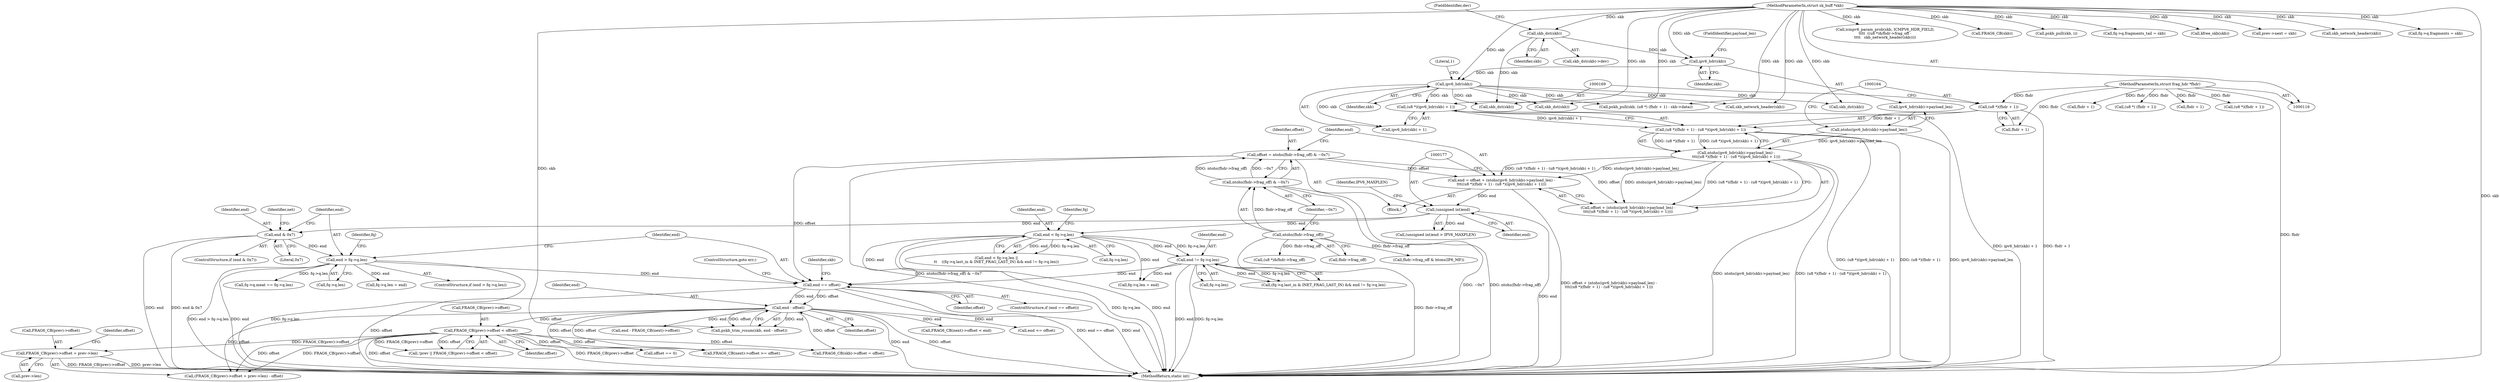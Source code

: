 digraph "1_linux_70789d7052239992824628db8133de08dc78e593_0@pointer" {
"1000408" [label="(Call,FRAG6_CB(prev)->offset + prev->len)"];
"1000358" [label="(Call,FRAG6_CB(prev)->offset < offset)"];
"1000343" [label="(Call,end - offset)"];
"1000322" [label="(Call,end == offset)"];
"1000297" [label="(Call,end > fq->q.len)"];
"1000283" [label="(Call,end & 0x7)"];
"1000176" [label="(Call,(unsigned int)end)"];
"1000152" [label="(Call,end = offset + (ntohs(ipv6_hdr(skb)->payload_len) -\n\t\t\t((u8 *)(fhdr + 1) - (u8 *)(ipv6_hdr(skb) + 1))))"];
"1000144" [label="(Call,offset = ntohs(fhdr->frag_off) & ~0x7)"];
"1000146" [label="(Call,ntohs(fhdr->frag_off) & ~0x7)"];
"1000147" [label="(Call,ntohs(fhdr->frag_off))"];
"1000156" [label="(Call,ntohs(ipv6_hdr(skb)->payload_len) -\n\t\t\t((u8 *)(fhdr + 1) - (u8 *)(ipv6_hdr(skb) + 1)))"];
"1000157" [label="(Call,ntohs(ipv6_hdr(skb)->payload_len))"];
"1000162" [label="(Call,(u8 *)(fhdr + 1) - (u8 *)(ipv6_hdr(skb) + 1))"];
"1000163" [label="(Call,(u8 *)(fhdr + 1))"];
"1000119" [label="(MethodParameterIn,struct frag_hdr *fhdr)"];
"1000168" [label="(Call,(u8 *)(ipv6_hdr(skb) + 1))"];
"1000171" [label="(Call,ipv6_hdr(skb))"];
"1000159" [label="(Call,ipv6_hdr(skb))"];
"1000132" [label="(Call,skb_dst(skb))"];
"1000118" [label="(MethodParameterIn,struct sk_buff *skb)"];
"1000258" [label="(Call,end != fq->q.len)"];
"1000243" [label="(Call,end < fq->q.len)"];
"1000283" [label="(Call,end & 0x7)"];
"1000227" [label="(Call,fhdr + 1)"];
"1000133" [label="(Identifier,skb)"];
"1000660" [label="(Call,fq->q.meat == fq->q.len)"];
"1000359" [label="(Call,FRAG6_CB(prev)->offset)"];
"1000134" [label="(FieldIdentifier,dev)"];
"1000118" [label="(MethodParameterIn,struct sk_buff *skb)"];
"1000416" [label="(Identifier,offset)"];
"1000187" [label="(Call,icmpv6_param_prob(skb, ICMPV6_HDR_FIELD,\n\t\t\t\t  ((u8 *)&fhdr->frag_off -\n\t\t\t\t   skb_network_header(skb))))"];
"1000250" [label="(Call,(fq->q.last_in & INET_FRAG_LAST_IN) && end != fq->q.len)"];
"1000548" [label="(Call,FRAG6_CB(skb))"];
"1000432" [label="(Call,pskb_pull(skb, i))"];
"1000260" [label="(Call,fq->q.len)"];
"1000175" [label="(Call,(unsigned int)end > IPV6_MAXPLEN)"];
"1000298" [label="(Identifier,end)"];
"1000297" [label="(Call,end > fq->q.len)"];
"1000450" [label="(Call,FRAG6_CB(next)->offset < end)"];
"1000132" [label="(Call,skb_dst(skb))"];
"1000325" [label="(ControlStructure,goto err;)"];
"1000225" [label="(Call,(u8 *)(fhdr + 1))"];
"1000355" [label="(Call,!prev || FRAG6_CB(prev)->offset < offset)"];
"1000172" [label="(Identifier,skb)"];
"1000426" [label="(Call,end <= offset)"];
"1000179" [label="(Identifier,IPV6_MAXPLEN)"];
"1000322" [label="(Call,end == offset)"];
"1000131" [label="(Call,skb_dst(skb)->dev)"];
"1000460" [label="(Call,end - FRAG6_CB(next)->offset)"];
"1000165" [label="(Call,fhdr + 1)"];
"1000560" [label="(Call,fq->q.fragments_tail = skb)"];
"1000258" [label="(Call,end != fq->q.len)"];
"1000173" [label="(Literal,1)"];
"1000299" [label="(Call,fq->q.len)"];
"1000329" [label="(Identifier,skb)"];
"1000168" [label="(Call,(u8 *)(ipv6_hdr(skb) + 1))"];
"1000324" [label="(Identifier,offset)"];
"1000152" [label="(Call,end = offset + (ntohs(ipv6_hdr(skb)->payload_len) -\n\t\t\t((u8 *)(fhdr + 1) - (u8 *)(ipv6_hdr(skb) + 1))))"];
"1000212" [label="(Call,skb_network_header(skb))"];
"1000333" [label="(Call,fhdr + 1)"];
"1000119" [label="(MethodParameterIn,struct frag_hdr *fhdr)"];
"1000159" [label="(Call,ipv6_hdr(skb))"];
"1000191" [label="(Call,(u8 *)&fhdr->frag_off)"];
"1000162" [label="(Call,(u8 *)(fhdr + 1) - (u8 *)(ipv6_hdr(skb) + 1))"];
"1000157" [label="(Call,ntohs(ipv6_hdr(skb)->payload_len))"];
"1000341" [label="(Call,pskb_trim_rcsum(skb, end - offset))"];
"1000144" [label="(Call,offset = ntohs(fhdr->frag_off) & ~0x7)"];
"1000345" [label="(Identifier,offset)"];
"1000259" [label="(Identifier,end)"];
"1000323" [label="(Identifier,end)"];
"1000284" [label="(Identifier,end)"];
"1000242" [label="(Call,end < fq->q.len ||\n\t\t    ((fq->q.last_in & INET_FRAG_LAST_IN) && end != fq->q.len))"];
"1000245" [label="(Call,fq->q.len)"];
"1000282" [label="(ControlStructure,if (end & 0x7))"];
"1000148" [label="(Call,fhdr->frag_off)"];
"1000153" [label="(Identifier,end)"];
"1000154" [label="(Call,offset + (ntohs(ipv6_hdr(skb)->payload_len) -\n\t\t\t((u8 *)(fhdr + 1) - (u8 *)(ipv6_hdr(skb) + 1))))"];
"1000151" [label="(Identifier,~0x7)"];
"1000161" [label="(FieldIdentifier,payload_len)"];
"1000409" [label="(Call,FRAG6_CB(prev)->offset)"];
"1000254" [label="(Identifier,fq)"];
"1000285" [label="(Literal,0x7)"];
"1000184" [label="(Call,skb_dst(skb))"];
"1000309" [label="(Identifier,fq)"];
"1000343" [label="(Call,end - offset)"];
"1000711" [label="(Call,kfree_skb(skb))"];
"1000314" [label="(Call,fq->q.len = end)"];
"1000569" [label="(Call,prev->next = skb)"];
"1000344" [label="(Identifier,end)"];
"1000234" [label="(Call,fhdr->frag_off & htons(IP6_MF))"];
"1000197" [label="(Call,skb_network_header(skb))"];
"1000363" [label="(Identifier,offset)"];
"1000244" [label="(Identifier,end)"];
"1000176" [label="(Call,(unsigned int)end)"];
"1000407" [label="(Call,(FRAG6_CB(prev)->offset + prev->len) - offset)"];
"1000170" [label="(Call,ipv6_hdr(skb) + 1)"];
"1000546" [label="(Call,FRAG6_CB(skb)->offset = offset)"];
"1000121" [label="(Block,)"];
"1000146" [label="(Call,ntohs(fhdr->frag_off) & ~0x7)"];
"1000290" [label="(Call,skb_dst(skb))"];
"1000158" [label="(Call,ipv6_hdr(skb)->payload_len)"];
"1000163" [label="(Call,(u8 *)(fhdr + 1))"];
"1000633" [label="(Call,offset == 0)"];
"1000147" [label="(Call,ntohs(fhdr->frag_off))"];
"1000288" [label="(Identifier,net)"];
"1000156" [label="(Call,ntohs(ipv6_hdr(skb)->payload_len) -\n\t\t\t((u8 *)(fhdr + 1) - (u8 *)(ipv6_hdr(skb) + 1)))"];
"1000575" [label="(Call,fq->q.fragments = skb)"];
"1000321" [label="(ControlStructure,if (end == offset))"];
"1000390" [label="(Call,FRAG6_CB(next)->offset >= offset)"];
"1000296" [label="(ControlStructure,if (end > fq->q.len))"];
"1000708" [label="(Call,skb_dst(skb))"];
"1000145" [label="(Identifier,offset)"];
"1000408" [label="(Call,FRAG6_CB(prev)->offset + prev->len)"];
"1000171" [label="(Call,ipv6_hdr(skb))"];
"1000178" [label="(Identifier,end)"];
"1000328" [label="(Call,pskb_pull(skb, (u8 *) (fhdr + 1) - skb->data))"];
"1000413" [label="(Call,prev->len)"];
"1000716" [label="(MethodReturn,static int)"];
"1000273" [label="(Call,fq->q.len = end)"];
"1000358" [label="(Call,FRAG6_CB(prev)->offset < offset)"];
"1000331" [label="(Call,(u8 *) (fhdr + 1))"];
"1000243" [label="(Call,end < fq->q.len)"];
"1000160" [label="(Identifier,skb)"];
"1000408" -> "1000407"  [label="AST: "];
"1000408" -> "1000413"  [label="CFG: "];
"1000409" -> "1000408"  [label="AST: "];
"1000413" -> "1000408"  [label="AST: "];
"1000416" -> "1000408"  [label="CFG: "];
"1000408" -> "1000716"  [label="DDG: FRAG6_CB(prev)->offset"];
"1000408" -> "1000716"  [label="DDG: prev->len"];
"1000358" -> "1000408"  [label="DDG: FRAG6_CB(prev)->offset"];
"1000358" -> "1000355"  [label="AST: "];
"1000358" -> "1000363"  [label="CFG: "];
"1000359" -> "1000358"  [label="AST: "];
"1000363" -> "1000358"  [label="AST: "];
"1000355" -> "1000358"  [label="CFG: "];
"1000358" -> "1000716"  [label="DDG: offset"];
"1000358" -> "1000716"  [label="DDG: FRAG6_CB(prev)->offset"];
"1000358" -> "1000355"  [label="DDG: FRAG6_CB(prev)->offset"];
"1000358" -> "1000355"  [label="DDG: offset"];
"1000343" -> "1000358"  [label="DDG: offset"];
"1000358" -> "1000390"  [label="DDG: offset"];
"1000358" -> "1000407"  [label="DDG: FRAG6_CB(prev)->offset"];
"1000358" -> "1000407"  [label="DDG: offset"];
"1000358" -> "1000546"  [label="DDG: offset"];
"1000358" -> "1000633"  [label="DDG: offset"];
"1000343" -> "1000341"  [label="AST: "];
"1000343" -> "1000345"  [label="CFG: "];
"1000344" -> "1000343"  [label="AST: "];
"1000345" -> "1000343"  [label="AST: "];
"1000341" -> "1000343"  [label="CFG: "];
"1000343" -> "1000716"  [label="DDG: end"];
"1000343" -> "1000716"  [label="DDG: offset"];
"1000343" -> "1000341"  [label="DDG: end"];
"1000343" -> "1000341"  [label="DDG: offset"];
"1000322" -> "1000343"  [label="DDG: end"];
"1000322" -> "1000343"  [label="DDG: offset"];
"1000343" -> "1000390"  [label="DDG: offset"];
"1000343" -> "1000407"  [label="DDG: offset"];
"1000343" -> "1000426"  [label="DDG: end"];
"1000343" -> "1000450"  [label="DDG: end"];
"1000343" -> "1000460"  [label="DDG: end"];
"1000343" -> "1000546"  [label="DDG: offset"];
"1000343" -> "1000633"  [label="DDG: offset"];
"1000322" -> "1000321"  [label="AST: "];
"1000322" -> "1000324"  [label="CFG: "];
"1000323" -> "1000322"  [label="AST: "];
"1000324" -> "1000322"  [label="AST: "];
"1000325" -> "1000322"  [label="CFG: "];
"1000329" -> "1000322"  [label="CFG: "];
"1000322" -> "1000716"  [label="DDG: offset"];
"1000322" -> "1000716"  [label="DDG: end == offset"];
"1000322" -> "1000716"  [label="DDG: end"];
"1000297" -> "1000322"  [label="DDG: end"];
"1000258" -> "1000322"  [label="DDG: end"];
"1000243" -> "1000322"  [label="DDG: end"];
"1000144" -> "1000322"  [label="DDG: offset"];
"1000297" -> "1000296"  [label="AST: "];
"1000297" -> "1000299"  [label="CFG: "];
"1000298" -> "1000297"  [label="AST: "];
"1000299" -> "1000297"  [label="AST: "];
"1000309" -> "1000297"  [label="CFG: "];
"1000323" -> "1000297"  [label="CFG: "];
"1000297" -> "1000716"  [label="DDG: end"];
"1000297" -> "1000716"  [label="DDG: fq->q.len"];
"1000297" -> "1000716"  [label="DDG: end > fq->q.len"];
"1000283" -> "1000297"  [label="DDG: end"];
"1000297" -> "1000314"  [label="DDG: end"];
"1000297" -> "1000660"  [label="DDG: fq->q.len"];
"1000283" -> "1000282"  [label="AST: "];
"1000283" -> "1000285"  [label="CFG: "];
"1000284" -> "1000283"  [label="AST: "];
"1000285" -> "1000283"  [label="AST: "];
"1000288" -> "1000283"  [label="CFG: "];
"1000298" -> "1000283"  [label="CFG: "];
"1000283" -> "1000716"  [label="DDG: end"];
"1000283" -> "1000716"  [label="DDG: end & 0x7"];
"1000176" -> "1000283"  [label="DDG: end"];
"1000176" -> "1000175"  [label="AST: "];
"1000176" -> "1000178"  [label="CFG: "];
"1000177" -> "1000176"  [label="AST: "];
"1000178" -> "1000176"  [label="AST: "];
"1000179" -> "1000176"  [label="CFG: "];
"1000176" -> "1000716"  [label="DDG: end"];
"1000176" -> "1000175"  [label="DDG: end"];
"1000152" -> "1000176"  [label="DDG: end"];
"1000176" -> "1000243"  [label="DDG: end"];
"1000152" -> "1000121"  [label="AST: "];
"1000152" -> "1000154"  [label="CFG: "];
"1000153" -> "1000152"  [label="AST: "];
"1000154" -> "1000152"  [label="AST: "];
"1000177" -> "1000152"  [label="CFG: "];
"1000152" -> "1000716"  [label="DDG: offset + (ntohs(ipv6_hdr(skb)->payload_len) -\n\t\t\t((u8 *)(fhdr + 1) - (u8 *)(ipv6_hdr(skb) + 1)))"];
"1000144" -> "1000152"  [label="DDG: offset"];
"1000156" -> "1000152"  [label="DDG: ntohs(ipv6_hdr(skb)->payload_len)"];
"1000156" -> "1000152"  [label="DDG: (u8 *)(fhdr + 1) - (u8 *)(ipv6_hdr(skb) + 1)"];
"1000144" -> "1000121"  [label="AST: "];
"1000144" -> "1000146"  [label="CFG: "];
"1000145" -> "1000144"  [label="AST: "];
"1000146" -> "1000144"  [label="AST: "];
"1000153" -> "1000144"  [label="CFG: "];
"1000144" -> "1000716"  [label="DDG: ntohs(fhdr->frag_off) & ~0x7"];
"1000146" -> "1000144"  [label="DDG: ntohs(fhdr->frag_off)"];
"1000146" -> "1000144"  [label="DDG: ~0x7"];
"1000144" -> "1000154"  [label="DDG: offset"];
"1000146" -> "1000151"  [label="CFG: "];
"1000147" -> "1000146"  [label="AST: "];
"1000151" -> "1000146"  [label="AST: "];
"1000146" -> "1000716"  [label="DDG: ~0x7"];
"1000146" -> "1000716"  [label="DDG: ntohs(fhdr->frag_off)"];
"1000147" -> "1000146"  [label="DDG: fhdr->frag_off"];
"1000147" -> "1000148"  [label="CFG: "];
"1000148" -> "1000147"  [label="AST: "];
"1000151" -> "1000147"  [label="CFG: "];
"1000147" -> "1000716"  [label="DDG: fhdr->frag_off"];
"1000147" -> "1000191"  [label="DDG: fhdr->frag_off"];
"1000147" -> "1000234"  [label="DDG: fhdr->frag_off"];
"1000156" -> "1000154"  [label="AST: "];
"1000156" -> "1000162"  [label="CFG: "];
"1000157" -> "1000156"  [label="AST: "];
"1000162" -> "1000156"  [label="AST: "];
"1000154" -> "1000156"  [label="CFG: "];
"1000156" -> "1000716"  [label="DDG: ntohs(ipv6_hdr(skb)->payload_len)"];
"1000156" -> "1000716"  [label="DDG: (u8 *)(fhdr + 1) - (u8 *)(ipv6_hdr(skb) + 1)"];
"1000156" -> "1000154"  [label="DDG: ntohs(ipv6_hdr(skb)->payload_len)"];
"1000156" -> "1000154"  [label="DDG: (u8 *)(fhdr + 1) - (u8 *)(ipv6_hdr(skb) + 1)"];
"1000157" -> "1000156"  [label="DDG: ipv6_hdr(skb)->payload_len"];
"1000162" -> "1000156"  [label="DDG: (u8 *)(fhdr + 1)"];
"1000162" -> "1000156"  [label="DDG: (u8 *)(ipv6_hdr(skb) + 1)"];
"1000157" -> "1000158"  [label="CFG: "];
"1000158" -> "1000157"  [label="AST: "];
"1000164" -> "1000157"  [label="CFG: "];
"1000157" -> "1000716"  [label="DDG: ipv6_hdr(skb)->payload_len"];
"1000162" -> "1000168"  [label="CFG: "];
"1000163" -> "1000162"  [label="AST: "];
"1000168" -> "1000162"  [label="AST: "];
"1000162" -> "1000716"  [label="DDG: (u8 *)(ipv6_hdr(skb) + 1)"];
"1000162" -> "1000716"  [label="DDG: (u8 *)(fhdr + 1)"];
"1000163" -> "1000162"  [label="DDG: fhdr + 1"];
"1000168" -> "1000162"  [label="DDG: ipv6_hdr(skb) + 1"];
"1000163" -> "1000165"  [label="CFG: "];
"1000164" -> "1000163"  [label="AST: "];
"1000165" -> "1000163"  [label="AST: "];
"1000169" -> "1000163"  [label="CFG: "];
"1000163" -> "1000716"  [label="DDG: fhdr + 1"];
"1000119" -> "1000163"  [label="DDG: fhdr"];
"1000119" -> "1000116"  [label="AST: "];
"1000119" -> "1000716"  [label="DDG: fhdr"];
"1000119" -> "1000165"  [label="DDG: fhdr"];
"1000119" -> "1000225"  [label="DDG: fhdr"];
"1000119" -> "1000227"  [label="DDG: fhdr"];
"1000119" -> "1000331"  [label="DDG: fhdr"];
"1000119" -> "1000333"  [label="DDG: fhdr"];
"1000168" -> "1000170"  [label="CFG: "];
"1000169" -> "1000168"  [label="AST: "];
"1000170" -> "1000168"  [label="AST: "];
"1000168" -> "1000716"  [label="DDG: ipv6_hdr(skb) + 1"];
"1000171" -> "1000168"  [label="DDG: skb"];
"1000171" -> "1000170"  [label="AST: "];
"1000171" -> "1000172"  [label="CFG: "];
"1000172" -> "1000171"  [label="AST: "];
"1000173" -> "1000171"  [label="CFG: "];
"1000171" -> "1000170"  [label="DDG: skb"];
"1000159" -> "1000171"  [label="DDG: skb"];
"1000118" -> "1000171"  [label="DDG: skb"];
"1000171" -> "1000184"  [label="DDG: skb"];
"1000171" -> "1000212"  [label="DDG: skb"];
"1000171" -> "1000290"  [label="DDG: skb"];
"1000171" -> "1000328"  [label="DDG: skb"];
"1000171" -> "1000708"  [label="DDG: skb"];
"1000159" -> "1000158"  [label="AST: "];
"1000159" -> "1000160"  [label="CFG: "];
"1000160" -> "1000159"  [label="AST: "];
"1000161" -> "1000159"  [label="CFG: "];
"1000132" -> "1000159"  [label="DDG: skb"];
"1000118" -> "1000159"  [label="DDG: skb"];
"1000132" -> "1000131"  [label="AST: "];
"1000132" -> "1000133"  [label="CFG: "];
"1000133" -> "1000132"  [label="AST: "];
"1000134" -> "1000132"  [label="CFG: "];
"1000118" -> "1000132"  [label="DDG: skb"];
"1000132" -> "1000708"  [label="DDG: skb"];
"1000118" -> "1000116"  [label="AST: "];
"1000118" -> "1000716"  [label="DDG: skb"];
"1000118" -> "1000184"  [label="DDG: skb"];
"1000118" -> "1000187"  [label="DDG: skb"];
"1000118" -> "1000197"  [label="DDG: skb"];
"1000118" -> "1000212"  [label="DDG: skb"];
"1000118" -> "1000290"  [label="DDG: skb"];
"1000118" -> "1000328"  [label="DDG: skb"];
"1000118" -> "1000341"  [label="DDG: skb"];
"1000118" -> "1000432"  [label="DDG: skb"];
"1000118" -> "1000548"  [label="DDG: skb"];
"1000118" -> "1000560"  [label="DDG: skb"];
"1000118" -> "1000569"  [label="DDG: skb"];
"1000118" -> "1000575"  [label="DDG: skb"];
"1000118" -> "1000708"  [label="DDG: skb"];
"1000118" -> "1000711"  [label="DDG: skb"];
"1000258" -> "1000250"  [label="AST: "];
"1000258" -> "1000260"  [label="CFG: "];
"1000259" -> "1000258"  [label="AST: "];
"1000260" -> "1000258"  [label="AST: "];
"1000250" -> "1000258"  [label="CFG: "];
"1000258" -> "1000716"  [label="DDG: end"];
"1000258" -> "1000716"  [label="DDG: fq->q.len"];
"1000258" -> "1000250"  [label="DDG: end"];
"1000258" -> "1000250"  [label="DDG: fq->q.len"];
"1000243" -> "1000258"  [label="DDG: end"];
"1000243" -> "1000258"  [label="DDG: fq->q.len"];
"1000258" -> "1000273"  [label="DDG: end"];
"1000243" -> "1000242"  [label="AST: "];
"1000243" -> "1000245"  [label="CFG: "];
"1000244" -> "1000243"  [label="AST: "];
"1000245" -> "1000243"  [label="AST: "];
"1000254" -> "1000243"  [label="CFG: "];
"1000242" -> "1000243"  [label="CFG: "];
"1000243" -> "1000716"  [label="DDG: end"];
"1000243" -> "1000716"  [label="DDG: fq->q.len"];
"1000243" -> "1000242"  [label="DDG: end"];
"1000243" -> "1000242"  [label="DDG: fq->q.len"];
"1000243" -> "1000273"  [label="DDG: end"];
}
